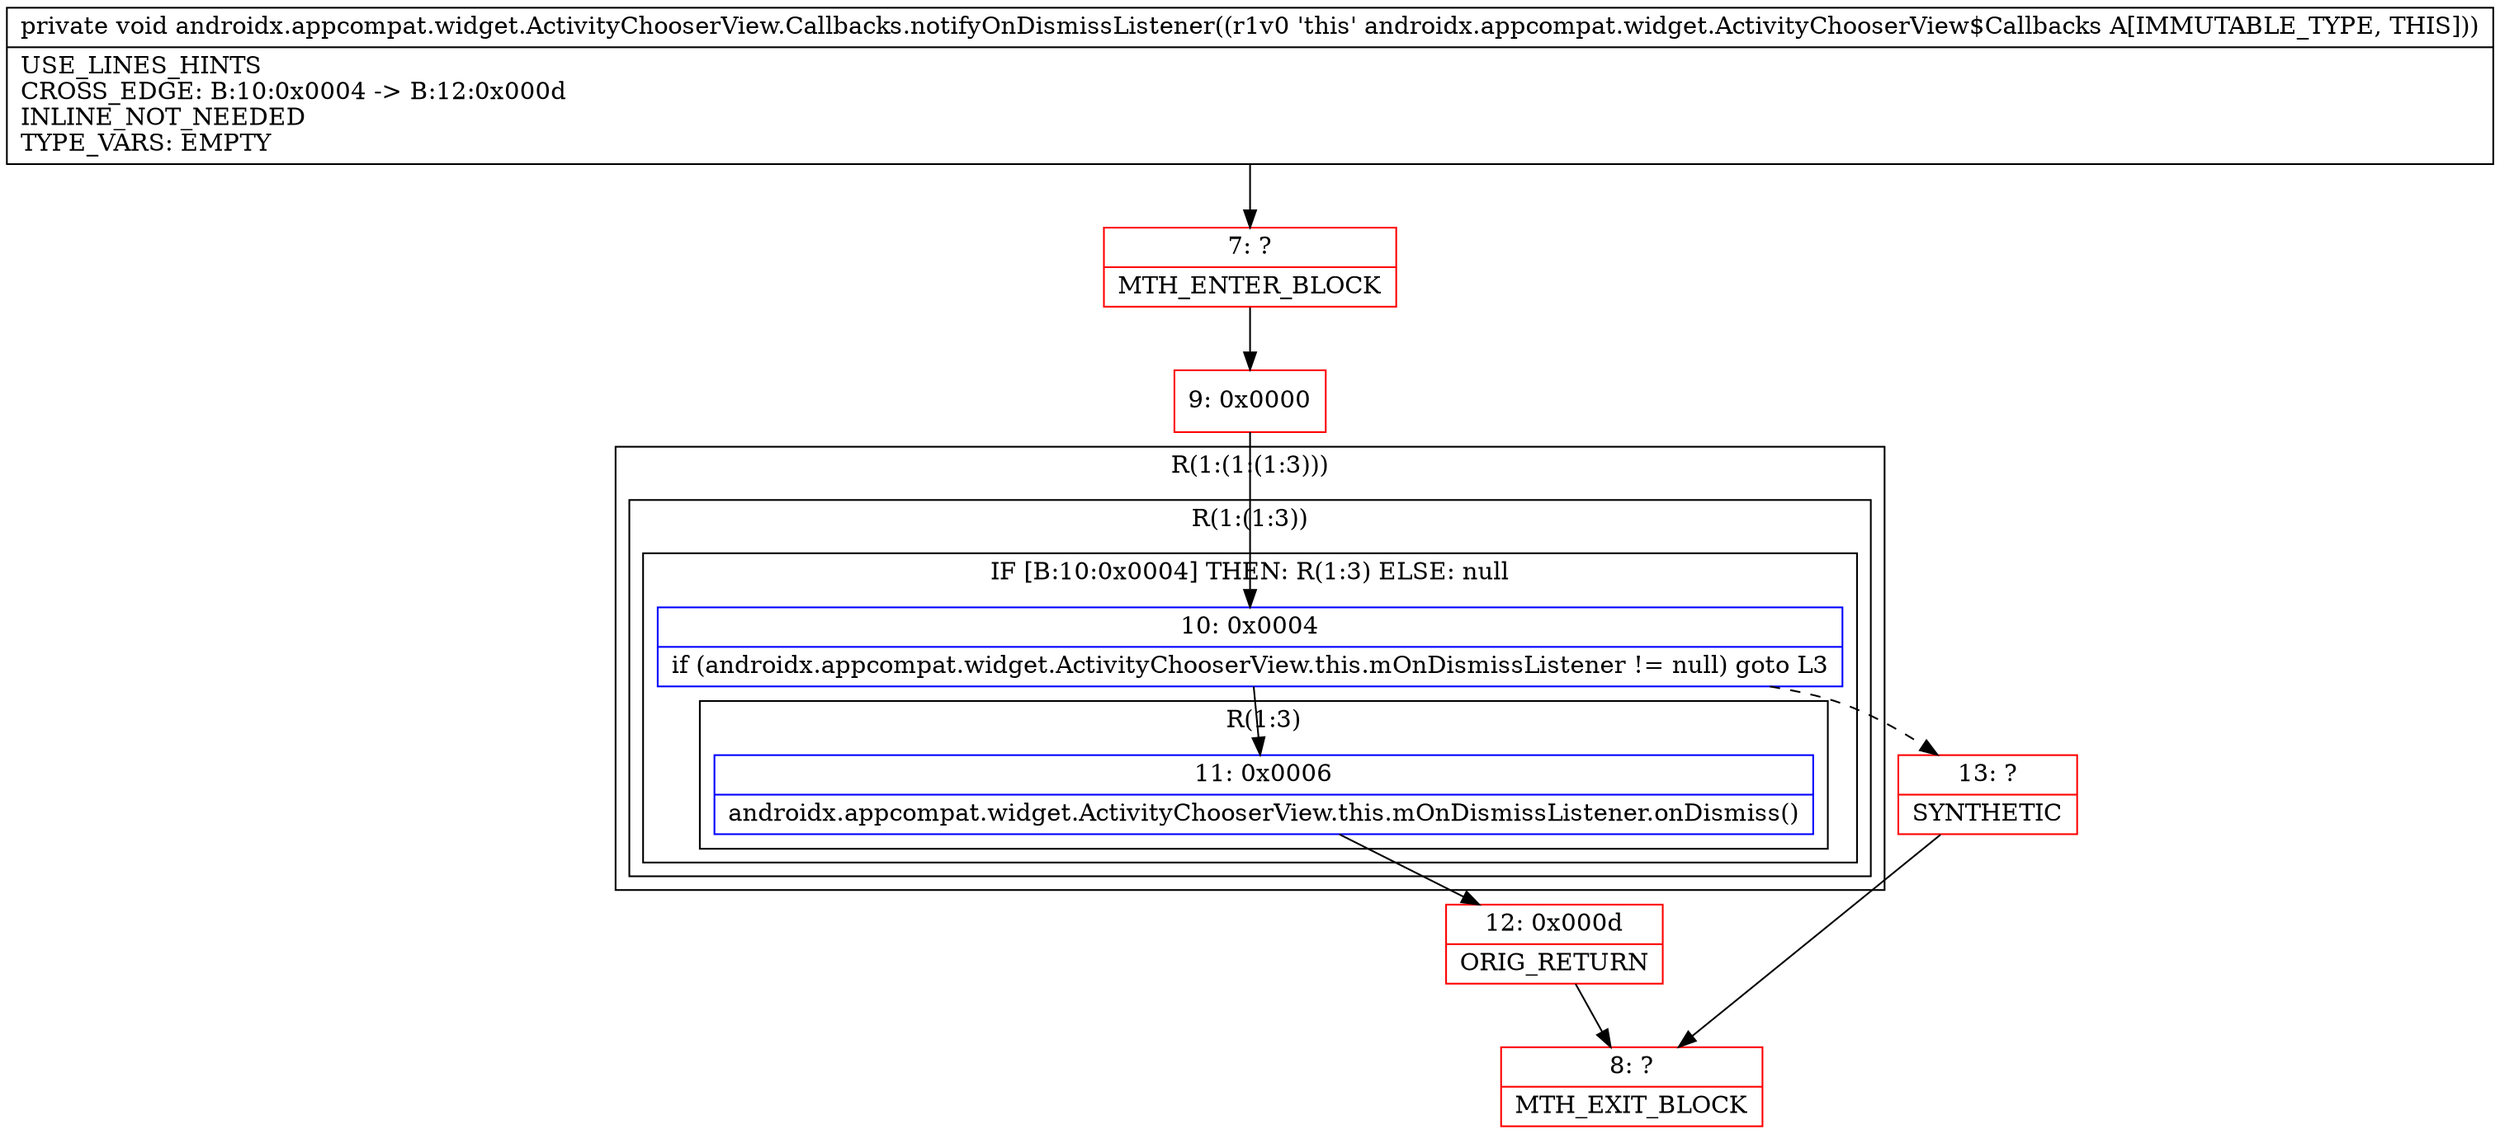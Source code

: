 digraph "CFG forandroidx.appcompat.widget.ActivityChooserView.Callbacks.notifyOnDismissListener()V" {
subgraph cluster_Region_1755206101 {
label = "R(1:(1:(1:3)))";
node [shape=record,color=blue];
subgraph cluster_Region_824534313 {
label = "R(1:(1:3))";
node [shape=record,color=blue];
subgraph cluster_IfRegion_1557580377 {
label = "IF [B:10:0x0004] THEN: R(1:3) ELSE: null";
node [shape=record,color=blue];
Node_10 [shape=record,label="{10\:\ 0x0004|if (androidx.appcompat.widget.ActivityChooserView.this.mOnDismissListener != null) goto L3\l}"];
subgraph cluster_Region_207973892 {
label = "R(1:3)";
node [shape=record,color=blue];
Node_11 [shape=record,label="{11\:\ 0x0006|androidx.appcompat.widget.ActivityChooserView.this.mOnDismissListener.onDismiss()\l}"];
}
}
}
}
Node_7 [shape=record,color=red,label="{7\:\ ?|MTH_ENTER_BLOCK\l}"];
Node_9 [shape=record,color=red,label="{9\:\ 0x0000}"];
Node_12 [shape=record,color=red,label="{12\:\ 0x000d|ORIG_RETURN\l}"];
Node_8 [shape=record,color=red,label="{8\:\ ?|MTH_EXIT_BLOCK\l}"];
Node_13 [shape=record,color=red,label="{13\:\ ?|SYNTHETIC\l}"];
MethodNode[shape=record,label="{private void androidx.appcompat.widget.ActivityChooserView.Callbacks.notifyOnDismissListener((r1v0 'this' androidx.appcompat.widget.ActivityChooserView$Callbacks A[IMMUTABLE_TYPE, THIS]))  | USE_LINES_HINTS\lCROSS_EDGE: B:10:0x0004 \-\> B:12:0x000d\lINLINE_NOT_NEEDED\lTYPE_VARS: EMPTY\l}"];
MethodNode -> Node_7;Node_10 -> Node_11;
Node_10 -> Node_13[style=dashed];
Node_11 -> Node_12;
Node_7 -> Node_9;
Node_9 -> Node_10;
Node_12 -> Node_8;
Node_13 -> Node_8;
}

